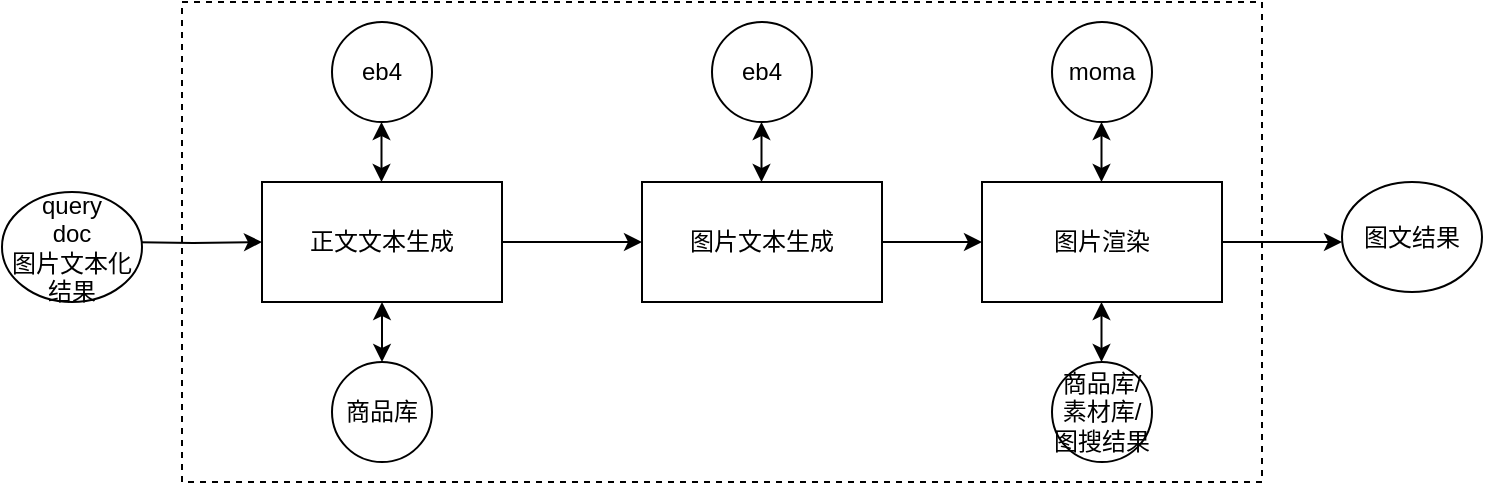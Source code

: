 <mxfile version="23.1.6" type="github">
  <diagram name="第 1 页" id="sWyoC19I4RydiqZFY0lz">
    <mxGraphModel dx="1147" dy="637" grid="1" gridSize="10" guides="1" tooltips="1" connect="1" arrows="1" fold="1" page="1" pageScale="1" pageWidth="1654" pageHeight="2336" math="0" shadow="0">
      <root>
        <mxCell id="0" />
        <mxCell id="1" parent="0" />
        <mxCell id="mlmCI0FPLl2TW3I2DfcZ-27" value="" style="rounded=0;whiteSpace=wrap;html=1;dashed=1;" vertex="1" parent="1">
          <mxGeometry x="400" y="230" width="540" height="240" as="geometry" />
        </mxCell>
        <mxCell id="mlmCI0FPLl2TW3I2DfcZ-1" value="商品库" style="ellipse;whiteSpace=wrap;html=1;aspect=fixed;" vertex="1" parent="1">
          <mxGeometry x="475" y="410" width="50" height="50" as="geometry" />
        </mxCell>
        <mxCell id="mlmCI0FPLl2TW3I2DfcZ-4" value="" style="edgeStyle=orthogonalEdgeStyle;rounded=0;orthogonalLoop=1;jettySize=auto;html=1;" edge="1" parent="1" target="mlmCI0FPLl2TW3I2DfcZ-3">
          <mxGeometry relative="1" as="geometry">
            <mxPoint x="370" y="350" as="sourcePoint" />
          </mxGeometry>
        </mxCell>
        <mxCell id="mlmCI0FPLl2TW3I2DfcZ-7" value="" style="edgeStyle=orthogonalEdgeStyle;rounded=0;orthogonalLoop=1;jettySize=auto;html=1;" edge="1" parent="1" source="mlmCI0FPLl2TW3I2DfcZ-3" target="mlmCI0FPLl2TW3I2DfcZ-5">
          <mxGeometry relative="1" as="geometry" />
        </mxCell>
        <mxCell id="mlmCI0FPLl2TW3I2DfcZ-3" value="正文文本生成" style="rounded=0;whiteSpace=wrap;html=1;" vertex="1" parent="1">
          <mxGeometry x="440" y="320" width="120" height="60" as="geometry" />
        </mxCell>
        <mxCell id="mlmCI0FPLl2TW3I2DfcZ-8" value="" style="edgeStyle=orthogonalEdgeStyle;rounded=0;orthogonalLoop=1;jettySize=auto;html=1;" edge="1" parent="1" source="mlmCI0FPLl2TW3I2DfcZ-5" target="mlmCI0FPLl2TW3I2DfcZ-6">
          <mxGeometry relative="1" as="geometry" />
        </mxCell>
        <mxCell id="mlmCI0FPLl2TW3I2DfcZ-5" value="图片文本生成" style="rounded=0;whiteSpace=wrap;html=1;" vertex="1" parent="1">
          <mxGeometry x="630" y="320" width="120" height="60" as="geometry" />
        </mxCell>
        <mxCell id="mlmCI0FPLl2TW3I2DfcZ-22" value="" style="edgeStyle=orthogonalEdgeStyle;rounded=0;orthogonalLoop=1;jettySize=auto;html=1;" edge="1" parent="1" source="mlmCI0FPLl2TW3I2DfcZ-6">
          <mxGeometry relative="1" as="geometry">
            <mxPoint x="980" y="350" as="targetPoint" />
          </mxGeometry>
        </mxCell>
        <mxCell id="mlmCI0FPLl2TW3I2DfcZ-6" value="图片渲染" style="rounded=0;whiteSpace=wrap;html=1;" vertex="1" parent="1">
          <mxGeometry x="800" y="320" width="120" height="60" as="geometry" />
        </mxCell>
        <mxCell id="mlmCI0FPLl2TW3I2DfcZ-9" value="eb4" style="ellipse;whiteSpace=wrap;html=1;aspect=fixed;" vertex="1" parent="1">
          <mxGeometry x="475" y="240" width="50" height="50" as="geometry" />
        </mxCell>
        <mxCell id="mlmCI0FPLl2TW3I2DfcZ-11" value="eb4" style="ellipse;whiteSpace=wrap;html=1;aspect=fixed;" vertex="1" parent="1">
          <mxGeometry x="665" y="240" width="50" height="50" as="geometry" />
        </mxCell>
        <mxCell id="mlmCI0FPLl2TW3I2DfcZ-12" value="moma" style="ellipse;whiteSpace=wrap;html=1;aspect=fixed;" vertex="1" parent="1">
          <mxGeometry x="835" y="240" width="50" height="50" as="geometry" />
        </mxCell>
        <mxCell id="mlmCI0FPLl2TW3I2DfcZ-14" value="商品库/素材库/&lt;br&gt;图搜结果" style="ellipse;whiteSpace=wrap;html=1;aspect=fixed;" vertex="1" parent="1">
          <mxGeometry x="835" y="410" width="50" height="50" as="geometry" />
        </mxCell>
        <mxCell id="mlmCI0FPLl2TW3I2DfcZ-16" value="" style="endArrow=classic;startArrow=classic;html=1;rounded=0;entryX=0.5;entryY=1;entryDx=0;entryDy=0;exitX=0.5;exitY=0;exitDx=0;exitDy=0;" edge="1" parent="1" source="mlmCI0FPLl2TW3I2DfcZ-1" target="mlmCI0FPLl2TW3I2DfcZ-3">
          <mxGeometry width="50" height="50" relative="1" as="geometry">
            <mxPoint x="700" y="430" as="sourcePoint" />
            <mxPoint x="750" y="380" as="targetPoint" />
          </mxGeometry>
        </mxCell>
        <mxCell id="mlmCI0FPLl2TW3I2DfcZ-17" value="" style="endArrow=classic;startArrow=classic;html=1;rounded=0;entryX=0.5;entryY=1;entryDx=0;entryDy=0;exitX=0.5;exitY=0;exitDx=0;exitDy=0;" edge="1" parent="1">
          <mxGeometry width="50" height="50" relative="1" as="geometry">
            <mxPoint x="499.75" y="320" as="sourcePoint" />
            <mxPoint x="499.75" y="290" as="targetPoint" />
          </mxGeometry>
        </mxCell>
        <mxCell id="mlmCI0FPLl2TW3I2DfcZ-18" value="" style="endArrow=classic;startArrow=classic;html=1;rounded=0;entryX=0.5;entryY=1;entryDx=0;entryDy=0;exitX=0.5;exitY=0;exitDx=0;exitDy=0;" edge="1" parent="1">
          <mxGeometry width="50" height="50" relative="1" as="geometry">
            <mxPoint x="689.75" y="320" as="sourcePoint" />
            <mxPoint x="689.75" y="290" as="targetPoint" />
          </mxGeometry>
        </mxCell>
        <mxCell id="mlmCI0FPLl2TW3I2DfcZ-19" value="" style="endArrow=classic;startArrow=classic;html=1;rounded=0;entryX=0.5;entryY=1;entryDx=0;entryDy=0;exitX=0.5;exitY=0;exitDx=0;exitDy=0;" edge="1" parent="1">
          <mxGeometry width="50" height="50" relative="1" as="geometry">
            <mxPoint x="859.75" y="320" as="sourcePoint" />
            <mxPoint x="859.75" y="290" as="targetPoint" />
          </mxGeometry>
        </mxCell>
        <mxCell id="mlmCI0FPLl2TW3I2DfcZ-20" value="" style="endArrow=classic;startArrow=classic;html=1;rounded=0;entryX=0.5;entryY=1;entryDx=0;entryDy=0;exitX=0.5;exitY=0;exitDx=0;exitDy=0;" edge="1" parent="1">
          <mxGeometry width="50" height="50" relative="1" as="geometry">
            <mxPoint x="859.75" y="410" as="sourcePoint" />
            <mxPoint x="859.75" y="380" as="targetPoint" />
          </mxGeometry>
        </mxCell>
        <mxCell id="mlmCI0FPLl2TW3I2DfcZ-23" value="query&lt;br&gt;doc&lt;br&gt;图片文本化结果" style="ellipse;whiteSpace=wrap;html=1;" vertex="1" parent="1">
          <mxGeometry x="310" y="325" width="70" height="55" as="geometry" />
        </mxCell>
        <mxCell id="mlmCI0FPLl2TW3I2DfcZ-24" value="图文结果" style="ellipse;whiteSpace=wrap;html=1;" vertex="1" parent="1">
          <mxGeometry x="980" y="320" width="70" height="55" as="geometry" />
        </mxCell>
      </root>
    </mxGraphModel>
  </diagram>
</mxfile>
